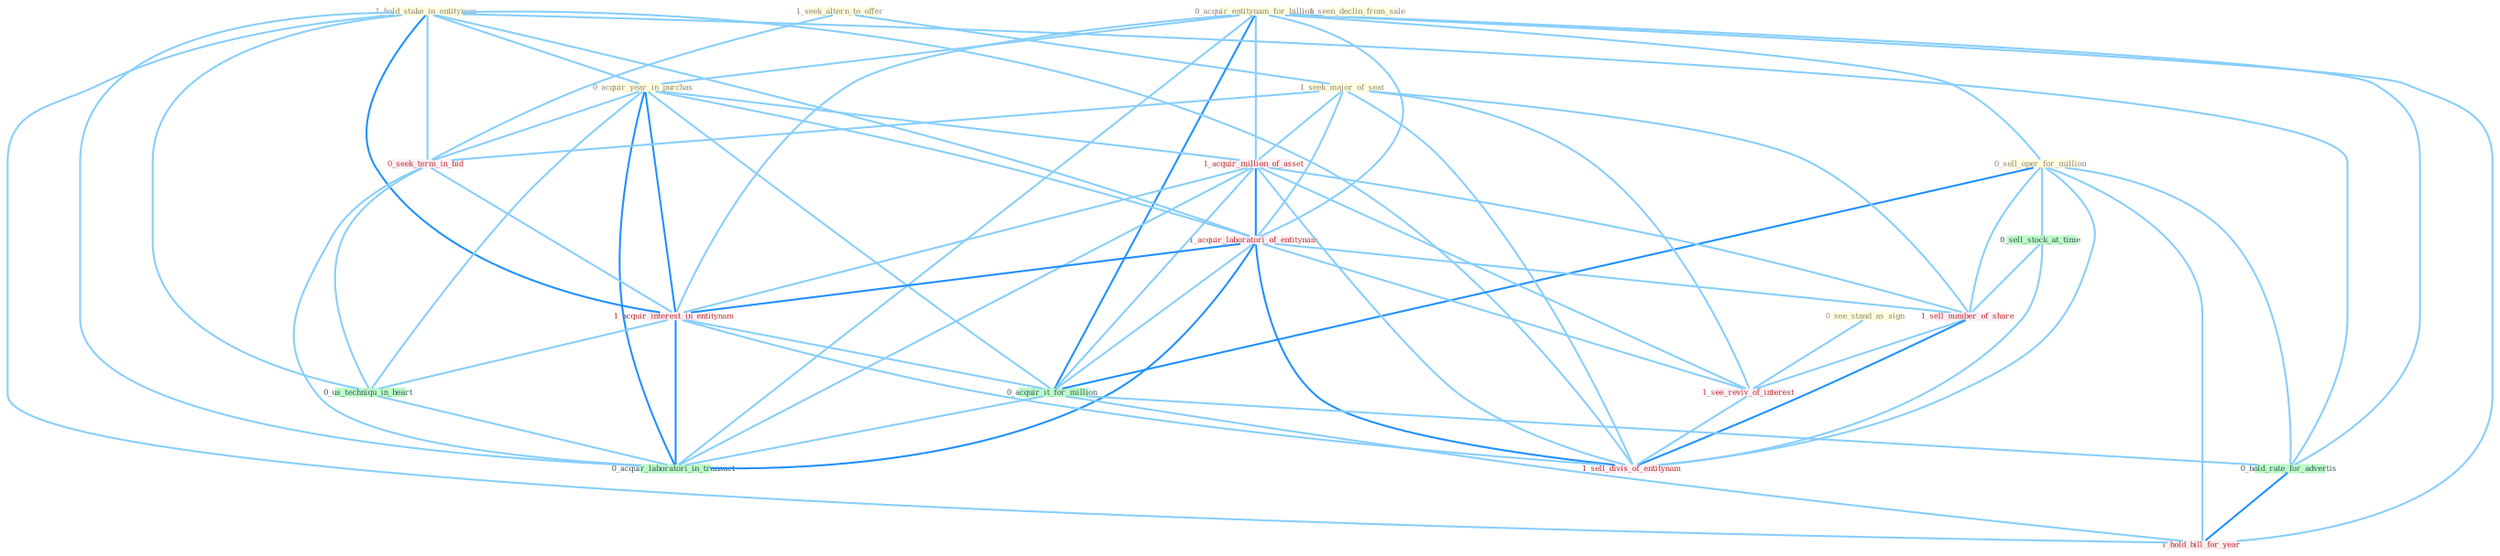 Graph G{ 
    node
    [shape=polygon,style=filled,width=.5,height=.06,color="#BDFCC9",fixedsize=true,fontsize=4,
    fontcolor="#2f4f4f"];
    {node
    [color="#ffffe0", fontcolor="#8b7d6b"] "1_seek_altern_to_offer " "0_acquir_entitynam_for_billion " "1_hold_stake_in_entitynam " "1_seen_declin_from_sale " "0_sell_oper_for_million " "0_acquir_year_in_purchas " "0_see_stand_as_sign " "1_seek_major_of_seat "}
{node [color="#fff0f5", fontcolor="#b22222"] "1_acquir_million_of_asset " "1_acquir_laboratori_of_entitynam " "0_seek_term_in_bid " "1_acquir_interest_in_entitynam " "1_sell_number_of_share " "1_see_reviv_of_interest " "1_hold_bill_for_year " "1_sell_divis_of_entitynam "}
edge [color="#B0E2FF"];

	"1_seek_altern_to_offer " -- "1_seek_major_of_seat " [w="1", color="#87cefa" ];
	"1_seek_altern_to_offer " -- "0_seek_term_in_bid " [w="1", color="#87cefa" ];
	"0_acquir_entitynam_for_billion " -- "0_sell_oper_for_million " [w="1", color="#87cefa" ];
	"0_acquir_entitynam_for_billion " -- "0_acquir_year_in_purchas " [w="1", color="#87cefa" ];
	"0_acquir_entitynam_for_billion " -- "1_acquir_million_of_asset " [w="1", color="#87cefa" ];
	"0_acquir_entitynam_for_billion " -- "1_acquir_laboratori_of_entitynam " [w="1", color="#87cefa" ];
	"0_acquir_entitynam_for_billion " -- "1_acquir_interest_in_entitynam " [w="1", color="#87cefa" ];
	"0_acquir_entitynam_for_billion " -- "0_acquir_it_for_million " [w="2", color="#1e90ff" , len=0.8];
	"0_acquir_entitynam_for_billion " -- "0_hold_rate_for_advertis " [w="1", color="#87cefa" ];
	"0_acquir_entitynam_for_billion " -- "0_acquir_laboratori_in_transact " [w="1", color="#87cefa" ];
	"0_acquir_entitynam_for_billion " -- "1_hold_bill_for_year " [w="1", color="#87cefa" ];
	"1_hold_stake_in_entitynam " -- "0_acquir_year_in_purchas " [w="1", color="#87cefa" ];
	"1_hold_stake_in_entitynam " -- "1_acquir_laboratori_of_entitynam " [w="1", color="#87cefa" ];
	"1_hold_stake_in_entitynam " -- "0_seek_term_in_bid " [w="1", color="#87cefa" ];
	"1_hold_stake_in_entitynam " -- "1_acquir_interest_in_entitynam " [w="2", color="#1e90ff" , len=0.8];
	"1_hold_stake_in_entitynam " -- "0_us_techniqu_in_heart " [w="1", color="#87cefa" ];
	"1_hold_stake_in_entitynam " -- "0_hold_rate_for_advertis " [w="1", color="#87cefa" ];
	"1_hold_stake_in_entitynam " -- "0_acquir_laboratori_in_transact " [w="1", color="#87cefa" ];
	"1_hold_stake_in_entitynam " -- "1_hold_bill_for_year " [w="1", color="#87cefa" ];
	"1_hold_stake_in_entitynam " -- "1_sell_divis_of_entitynam " [w="1", color="#87cefa" ];
	"0_sell_oper_for_million " -- "0_acquir_it_for_million " [w="2", color="#1e90ff" , len=0.8];
	"0_sell_oper_for_million " -- "0_hold_rate_for_advertis " [w="1", color="#87cefa" ];
	"0_sell_oper_for_million " -- "0_sell_stock_at_time " [w="1", color="#87cefa" ];
	"0_sell_oper_for_million " -- "1_sell_number_of_share " [w="1", color="#87cefa" ];
	"0_sell_oper_for_million " -- "1_hold_bill_for_year " [w="1", color="#87cefa" ];
	"0_sell_oper_for_million " -- "1_sell_divis_of_entitynam " [w="1", color="#87cefa" ];
	"0_acquir_year_in_purchas " -- "1_acquir_million_of_asset " [w="1", color="#87cefa" ];
	"0_acquir_year_in_purchas " -- "1_acquir_laboratori_of_entitynam " [w="1", color="#87cefa" ];
	"0_acquir_year_in_purchas " -- "0_seek_term_in_bid " [w="1", color="#87cefa" ];
	"0_acquir_year_in_purchas " -- "1_acquir_interest_in_entitynam " [w="2", color="#1e90ff" , len=0.8];
	"0_acquir_year_in_purchas " -- "0_us_techniqu_in_heart " [w="1", color="#87cefa" ];
	"0_acquir_year_in_purchas " -- "0_acquir_it_for_million " [w="1", color="#87cefa" ];
	"0_acquir_year_in_purchas " -- "0_acquir_laboratori_in_transact " [w="2", color="#1e90ff" , len=0.8];
	"0_see_stand_as_sign " -- "1_see_reviv_of_interest " [w="1", color="#87cefa" ];
	"1_seek_major_of_seat " -- "1_acquir_million_of_asset " [w="1", color="#87cefa" ];
	"1_seek_major_of_seat " -- "1_acquir_laboratori_of_entitynam " [w="1", color="#87cefa" ];
	"1_seek_major_of_seat " -- "0_seek_term_in_bid " [w="1", color="#87cefa" ];
	"1_seek_major_of_seat " -- "1_sell_number_of_share " [w="1", color="#87cefa" ];
	"1_seek_major_of_seat " -- "1_see_reviv_of_interest " [w="1", color="#87cefa" ];
	"1_seek_major_of_seat " -- "1_sell_divis_of_entitynam " [w="1", color="#87cefa" ];
	"1_acquir_million_of_asset " -- "1_acquir_laboratori_of_entitynam " [w="2", color="#1e90ff" , len=0.8];
	"1_acquir_million_of_asset " -- "1_acquir_interest_in_entitynam " [w="1", color="#87cefa" ];
	"1_acquir_million_of_asset " -- "0_acquir_it_for_million " [w="1", color="#87cefa" ];
	"1_acquir_million_of_asset " -- "0_acquir_laboratori_in_transact " [w="1", color="#87cefa" ];
	"1_acquir_million_of_asset " -- "1_sell_number_of_share " [w="1", color="#87cefa" ];
	"1_acquir_million_of_asset " -- "1_see_reviv_of_interest " [w="1", color="#87cefa" ];
	"1_acquir_million_of_asset " -- "1_sell_divis_of_entitynam " [w="1", color="#87cefa" ];
	"1_acquir_laboratori_of_entitynam " -- "1_acquir_interest_in_entitynam " [w="2", color="#1e90ff" , len=0.8];
	"1_acquir_laboratori_of_entitynam " -- "0_acquir_it_for_million " [w="1", color="#87cefa" ];
	"1_acquir_laboratori_of_entitynam " -- "0_acquir_laboratori_in_transact " [w="2", color="#1e90ff" , len=0.8];
	"1_acquir_laboratori_of_entitynam " -- "1_sell_number_of_share " [w="1", color="#87cefa" ];
	"1_acquir_laboratori_of_entitynam " -- "1_see_reviv_of_interest " [w="1", color="#87cefa" ];
	"1_acquir_laboratori_of_entitynam " -- "1_sell_divis_of_entitynam " [w="2", color="#1e90ff" , len=0.8];
	"0_seek_term_in_bid " -- "1_acquir_interest_in_entitynam " [w="1", color="#87cefa" ];
	"0_seek_term_in_bid " -- "0_us_techniqu_in_heart " [w="1", color="#87cefa" ];
	"0_seek_term_in_bid " -- "0_acquir_laboratori_in_transact " [w="1", color="#87cefa" ];
	"1_acquir_interest_in_entitynam " -- "0_us_techniqu_in_heart " [w="1", color="#87cefa" ];
	"1_acquir_interest_in_entitynam " -- "0_acquir_it_for_million " [w="1", color="#87cefa" ];
	"1_acquir_interest_in_entitynam " -- "0_acquir_laboratori_in_transact " [w="2", color="#1e90ff" , len=0.8];
	"1_acquir_interest_in_entitynam " -- "1_sell_divis_of_entitynam " [w="1", color="#87cefa" ];
	"0_us_techniqu_in_heart " -- "0_acquir_laboratori_in_transact " [w="1", color="#87cefa" ];
	"0_acquir_it_for_million " -- "0_hold_rate_for_advertis " [w="1", color="#87cefa" ];
	"0_acquir_it_for_million " -- "0_acquir_laboratori_in_transact " [w="1", color="#87cefa" ];
	"0_acquir_it_for_million " -- "1_hold_bill_for_year " [w="1", color="#87cefa" ];
	"0_hold_rate_for_advertis " -- "1_hold_bill_for_year " [w="2", color="#1e90ff" , len=0.8];
	"0_sell_stock_at_time " -- "1_sell_number_of_share " [w="1", color="#87cefa" ];
	"0_sell_stock_at_time " -- "1_sell_divis_of_entitynam " [w="1", color="#87cefa" ];
	"1_sell_number_of_share " -- "1_see_reviv_of_interest " [w="1", color="#87cefa" ];
	"1_sell_number_of_share " -- "1_sell_divis_of_entitynam " [w="2", color="#1e90ff" , len=0.8];
	"1_see_reviv_of_interest " -- "1_sell_divis_of_entitynam " [w="1", color="#87cefa" ];
}
